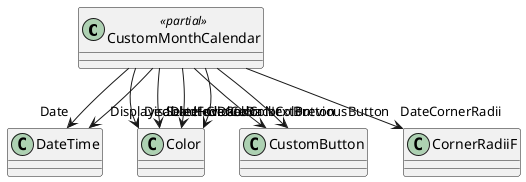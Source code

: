 @startuml
class CustomMonthCalendar <<partial>> {
}
CustomMonthCalendar --> "Date" DateTime
CustomMonthCalendar --> "DisplayedDate" DateTime
CustomMonthCalendar --> "DisabledForeColor" Color
CustomMonthCalendar --> "SelectedDateBackColor" Color
CustomMonthCalendar --> "NextButton" CustomButton
CustomMonthCalendar --> "PreviousButton" CustomButton
CustomMonthCalendar --> "HoverColor" Color
CustomMonthCalendar --> "ClickedColor" Color
CustomMonthCalendar --> "DateCornerRadii" CornerRadiiF
@enduml
